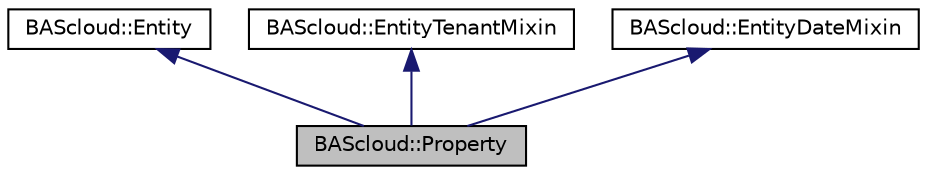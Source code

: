 digraph "BAScloud::Property"
{
 // LATEX_PDF_SIZE
  edge [fontname="Helvetica",fontsize="10",labelfontname="Helvetica",labelfontsize="10"];
  node [fontname="Helvetica",fontsize="10",shape=record];
  Node1 [label="BAScloud::Property",height=0.2,width=0.4,color="black", fillcolor="grey75", style="filled", fontcolor="black",tooltip="A Property entity represents a building or location in the BAScloud."];
  Node2 -> Node1 [dir="back",color="midnightblue",fontsize="10",style="solid",fontname="Helvetica"];
  Node2 [label="BAScloud::Entity",height=0.2,width=0.4,color="black", fillcolor="white", style="filled",URL="$classBAScloud_1_1Entity.html",tooltip="Base class modeling a BAScloud entity."];
  Node3 -> Node1 [dir="back",color="midnightblue",fontsize="10",style="solid",fontname="Helvetica"];
  Node3 [label="BAScloud::EntityTenantMixin",height=0.2,width=0.4,color="black", fillcolor="white", style="filled",URL="$classBAScloud_1_1EntityTenantMixin.html",tooltip="Mixin class that adds functionality and attributes to associate a Tenant to a Entity object."];
  Node4 -> Node1 [dir="back",color="midnightblue",fontsize="10",style="solid",fontname="Helvetica"];
  Node4 [label="BAScloud::EntityDateMixin",height=0.2,width=0.4,color="black", fillcolor="white", style="filled",URL="$classBAScloud_1_1EntityDateMixin.html",tooltip="Mixin class that adds datetime functionality and attributes."];
}
